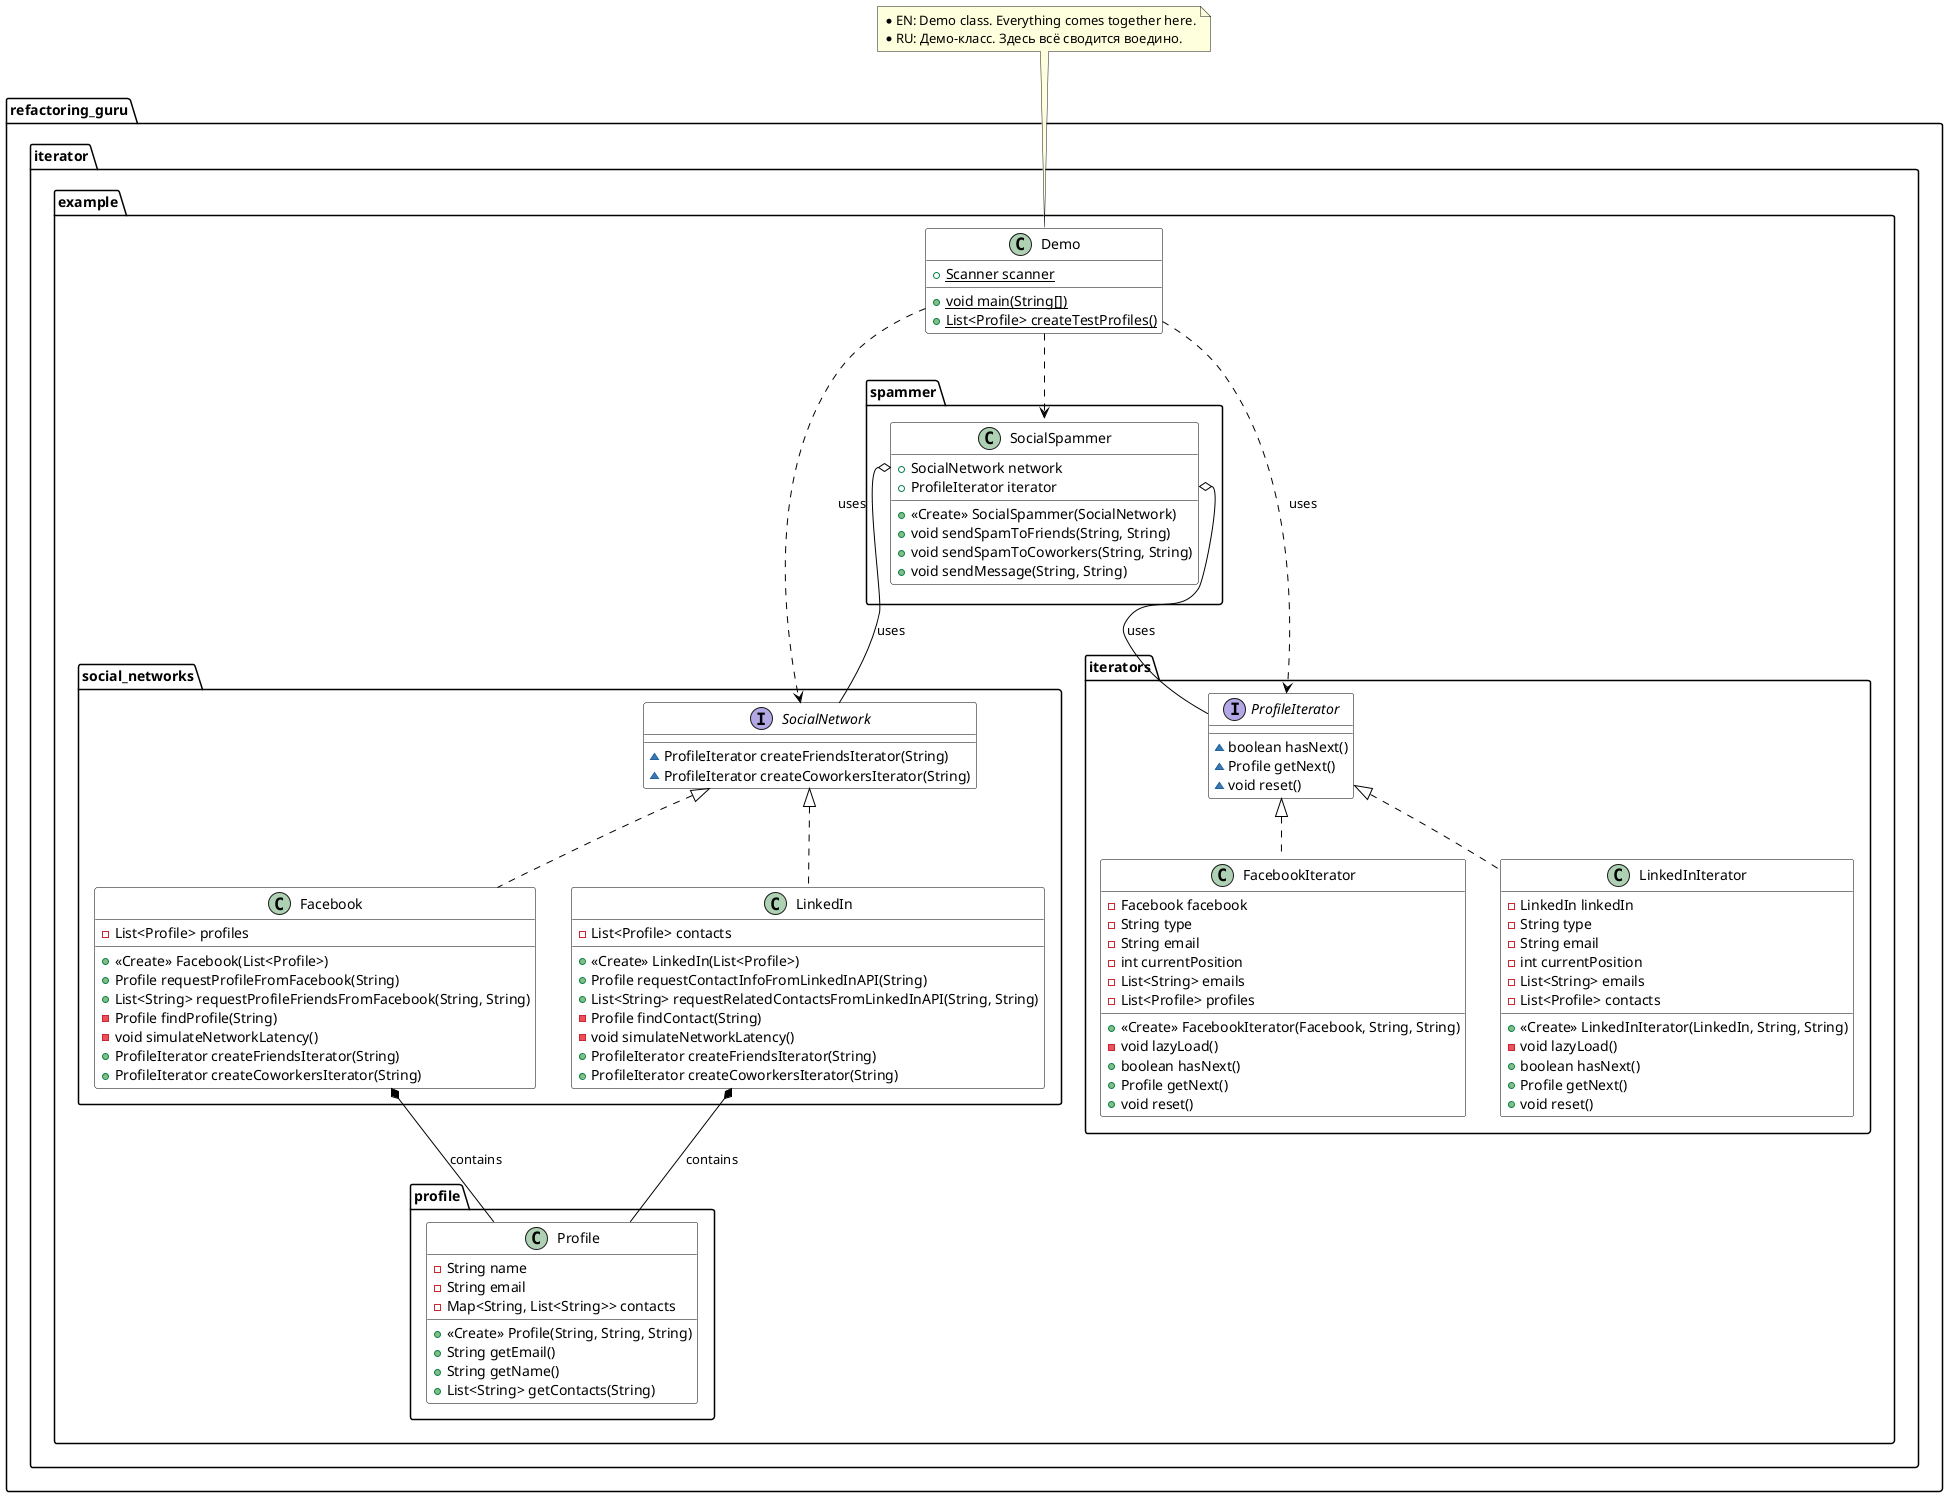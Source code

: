@startuml
skinparam class {
    BackgroundColor White
    ArrowColor Black
    BorderColor Black
    StereotypeCBackgroundColor LightBlue
    StereotypeIBackgroundColor LightGreen
}

class refactoring_guru.iterator.example.Demo {
    + {static} Scanner scanner
    + {static} void main(String[])
    + {static} List<Profile> createTestProfiles()
}
note top of refactoring_guru.iterator.example.Demo
    * EN: Demo class. Everything comes together here.
    * RU: Демо-класс. Здесь всё сводится воедино.
end note

class refactoring_guru.iterator.example.social_networks.Facebook {
    - List<Profile> profiles
    + <<Create>> Facebook(List<Profile>)
    + Profile requestProfileFromFacebook(String)
    + List<String> requestProfileFriendsFromFacebook(String, String)
    - Profile findProfile(String)
    - void simulateNetworkLatency()
    + ProfileIterator createFriendsIterator(String)
    + ProfileIterator createCoworkersIterator(String)
}

class refactoring_guru.iterator.example.spammer.SocialSpammer {
    + SocialNetwork network
    + ProfileIterator iterator
    + <<Create>> SocialSpammer(SocialNetwork)
    + void sendSpamToFriends(String, String)
    + void sendSpamToCoworkers(String, String)
    + void sendMessage(String, String)
}

class refactoring_guru.iterator.example.iterators.FacebookIterator {
    - Facebook facebook
    - String type
    - String email
    - int currentPosition
    - List<String> emails
    - List<Profile> profiles
    + <<Create>> FacebookIterator(Facebook, String, String)
    - void lazyLoad()
    + boolean hasNext()
    + Profile getNext()
    + void reset()
}

class refactoring_guru.iterator.example.social_networks.LinkedIn {
    - List<Profile> contacts
    + <<Create>> LinkedIn(List<Profile>)
    + Profile requestContactInfoFromLinkedInAPI(String)
    + List<String> requestRelatedContactsFromLinkedInAPI(String, String)
    - Profile findContact(String)
    - void simulateNetworkLatency()
    + ProfileIterator createFriendsIterator(String)
    + ProfileIterator createCoworkersIterator(String)
}

class refactoring_guru.iterator.example.profile.Profile {
    - String name
    - String email
    - Map<String, List<String>> contacts
    + <<Create>> Profile(String, String, String)
    + String getEmail()
    + String getName()
    + List<String> getContacts(String)
}

interface refactoring_guru.iterator.example.social_networks.SocialNetwork {
    ~ ProfileIterator createFriendsIterator(String)
    ~ ProfileIterator createCoworkersIterator(String)
}

interface refactoring_guru.iterator.example.iterators.ProfileIterator {
    ~ boolean hasNext()
    ~ Profile getNext()
    ~ void reset()
}

class refactoring_guru.iterator.example.iterators.LinkedInIterator {
    - LinkedIn linkedIn
    - String type
    - String email
    - int currentPosition
    - List<String> emails
    - List<Profile> contacts
    + <<Create>> LinkedInIterator(LinkedIn, String, String)
    - void lazyLoad()
    + boolean hasNext()
    + Profile getNext()
    + void reset()
}

refactoring_guru.iterator.example.Demo ..> refactoring_guru.iterator.example.iterators.ProfileIterator : uses
refactoring_guru.iterator.example.Demo ..> refactoring_guru.iterator.example.social_networks.SocialNetwork : uses
refactoring_guru.iterator.example.Demo ..> refactoring_guru.iterator.example.spammer.SocialSpammer
refactoring_guru.iterator.example.social_networks.SocialNetwork <|.. refactoring_guru.iterator.example.social_networks.Facebook
refactoring_guru.iterator.example.social_networks.SocialNetwork <|.. refactoring_guru.iterator.example.social_networks.LinkedIn
refactoring_guru.iterator.example.iterators.ProfileIterator <|.. refactoring_guru.iterator.example.iterators.FacebookIterator
refactoring_guru.iterator.example.iterators.ProfileIterator <|.. refactoring_guru.iterator.example.iterators.LinkedInIterator
refactoring_guru.iterator.example.social_networks.Facebook *-- refactoring_guru.iterator.example.profile.Profile : contains
refactoring_guru.iterator.example.social_networks.LinkedIn *-- refactoring_guru.iterator.example.profile.Profile : contains
refactoring_guru.iterator.example.spammer.SocialSpammer::iterator o-- refactoring_guru.iterator.example.iterators.ProfileIterator : uses
refactoring_guru.iterator.example.spammer.SocialSpammer::network o-- refactoring_guru.iterator.example.social_networks.SocialNetwork : uses

@enduml
